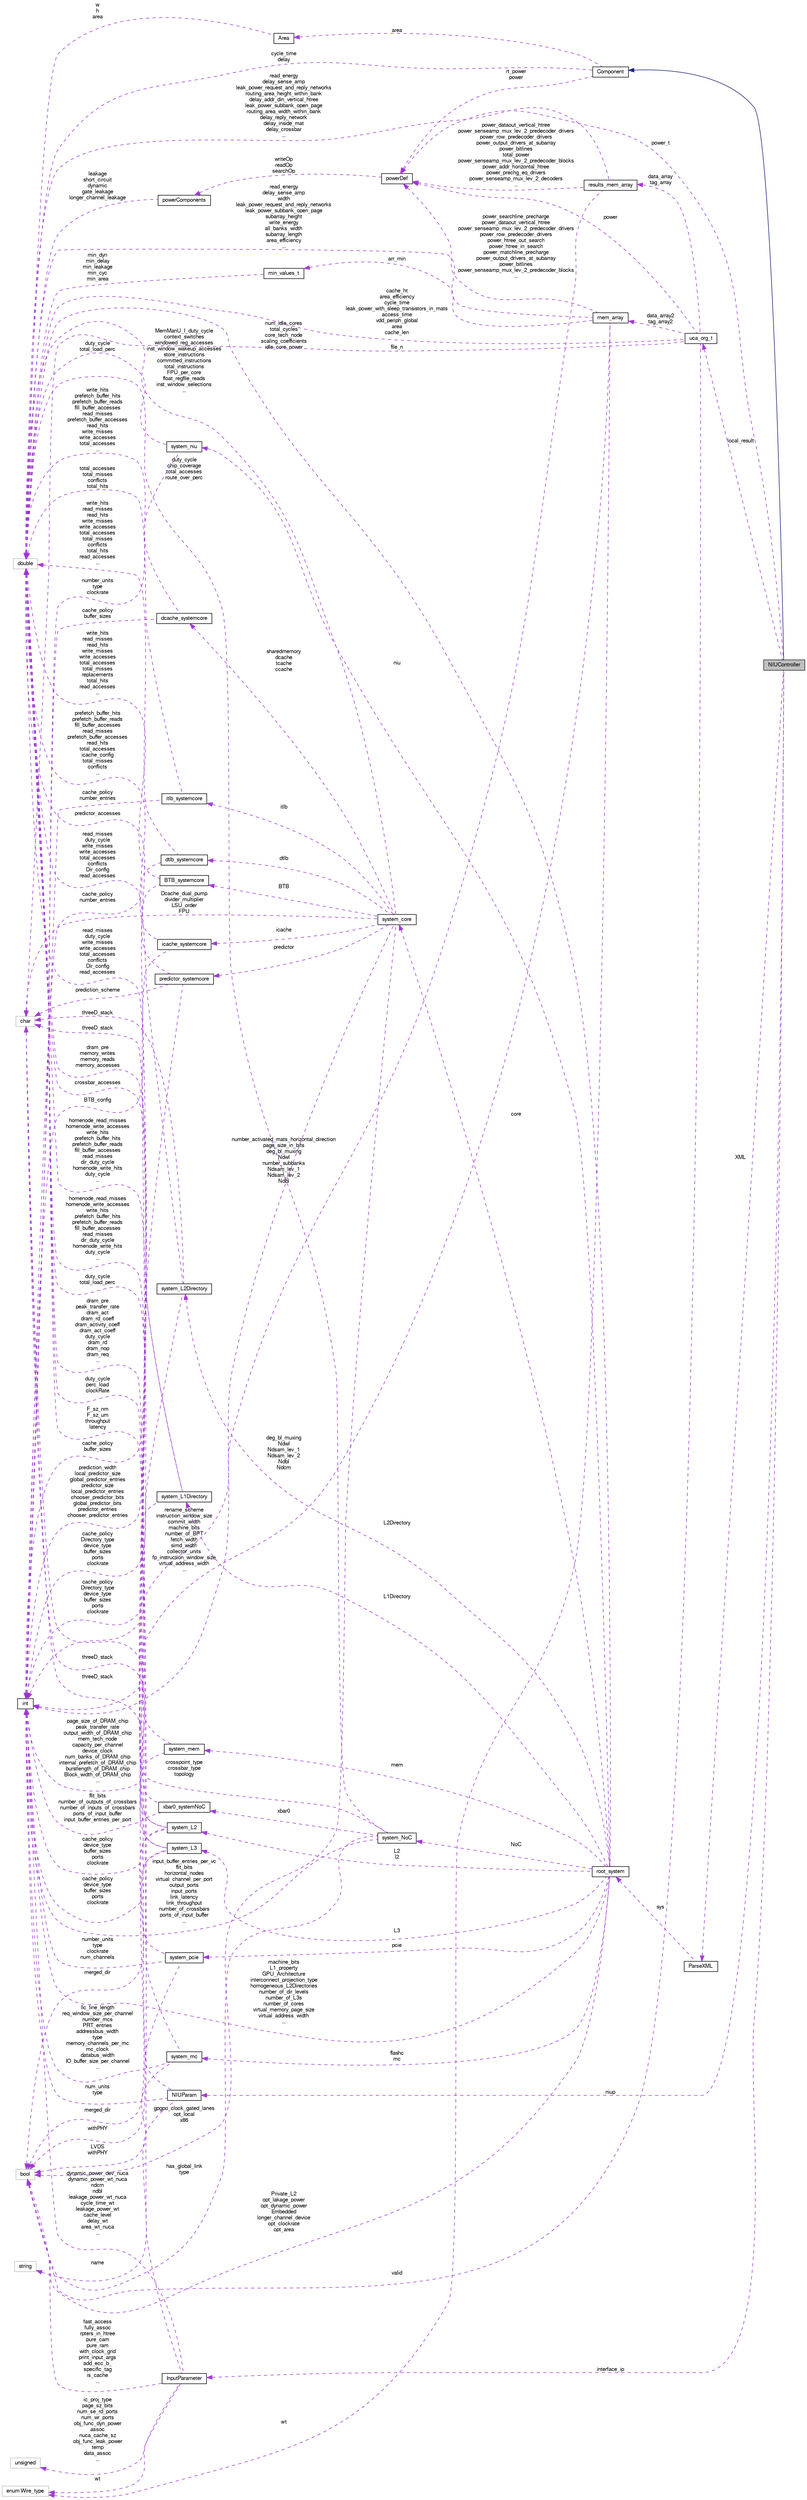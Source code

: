 digraph G
{
  bgcolor="transparent";
  edge [fontname="FreeSans",fontsize="10",labelfontname="FreeSans",labelfontsize="10"];
  node [fontname="FreeSans",fontsize="10",shape=record];
  rankdir=LR;
  Node1 [label="NIUController",height=0.2,width=0.4,color="black", fillcolor="grey75", style="filled" fontcolor="black"];
  Node2 -> Node1 [dir=back,color="midnightblue",fontsize="10",style="solid",fontname="FreeSans"];
  Node2 [label="Component",height=0.2,width=0.4,color="black",URL="$classComponent.html"];
  Node3 -> Node2 [dir=back,color="darkorchid3",fontsize="10",style="dashed",label="cycle_time\ndelay",fontname="FreeSans"];
  Node3 [label="double",height=0.2,width=0.4,color="grey75"];
  Node4 -> Node2 [dir=back,color="darkorchid3",fontsize="10",style="dashed",label="rt_power\npower",fontname="FreeSans"];
  Node4 [label="powerDef",height=0.2,width=0.4,color="black",URL="$classpowerDef.html"];
  Node5 -> Node4 [dir=back,color="darkorchid3",fontsize="10",style="dashed",label="writeOp\nreadOp\nsearchOp",fontname="FreeSans"];
  Node5 [label="powerComponents",height=0.2,width=0.4,color="black",URL="$classpowerComponents.html"];
  Node3 -> Node5 [dir=back,color="darkorchid3",fontsize="10",style="dashed",label="leakage\nshort_circuit\ndynamic\ngate_leakage\nlonger_channel_leakage",fontname="FreeSans"];
  Node6 -> Node2 [dir=back,color="darkorchid3",fontsize="10",style="dashed",label="area",fontname="FreeSans"];
  Node6 [label="Area",height=0.2,width=0.4,color="black",URL="$classArea.html"];
  Node3 -> Node6 [dir=back,color="darkorchid3",fontsize="10",style="dashed",label="w\nh\narea",fontname="FreeSans"];
  Node7 -> Node1 [dir=back,color="darkorchid3",fontsize="10",style="dashed",label="local_result",fontname="FreeSans"];
  Node7 [label="uca_org_t",height=0.2,width=0.4,color="black",URL="$classuca__org__t.html"];
  Node3 -> Node7 [dir=back,color="darkorchid3",fontsize="10",style="dashed",label="cache_ht\narea_efficiency\ncycle_time\nleak_power_with_sleep_transistors_in_mats\naccess_time\nvdd_periph_global\narea\ncache_len",fontname="FreeSans"];
  Node8 -> Node7 [dir=back,color="darkorchid3",fontsize="10",style="dashed",label="file_n",fontname="FreeSans"];
  Node8 [label="char",height=0.2,width=0.4,color="grey75"];
  Node4 -> Node7 [dir=back,color="darkorchid3",fontsize="10",style="dashed",label="power",fontname="FreeSans"];
  Node9 -> Node7 [dir=back,color="darkorchid3",fontsize="10",style="dashed",label="data_array2\ntag_array2",fontname="FreeSans"];
  Node9 [label="mem_array",height=0.2,width=0.4,color="black",URL="$classmem__array.html"];
  Node3 -> Node9 [dir=back,color="darkorchid3",fontsize="10",style="dashed",label="read_energy\ndelay_sense_amp\nwidth\nleak_power_request_and_reply_networks\nleak_power_subbank_open_page\nsubarray_height\nwrite_energy\nall_banks_width\nsubarray_length\narea_efficiency\n...",fontname="FreeSans"];
  Node10 -> Node9 [dir=back,color="darkorchid3",fontsize="10",style="dashed",label="arr_min",fontname="FreeSans"];
  Node10 [label="min_values_t",height=0.2,width=0.4,color="black",URL="$classmin__values__t.html"];
  Node3 -> Node10 [dir=back,color="darkorchid3",fontsize="10",style="dashed",label="min_dyn\nmin_delay\nmin_leakage\nmin_cyc\nmin_area",fontname="FreeSans"];
  Node4 -> Node9 [dir=back,color="darkorchid3",fontsize="10",style="dashed",label="power_searchline_precharge\npower_dataout_vertical_htree\npower_senseamp_mux_lev_2_predecoder_drivers\npower_row_predecoder_drivers\npower_htree_out_search\npower_htree_in_search\npower_matchline_precharge\npower_output_drivers_at_subarray\npower_bitlines\npower_senseamp_mux_lev_2_predecoder_blocks\n...",fontname="FreeSans"];
  Node11 -> Node9 [dir=back,color="darkorchid3",fontsize="10",style="dashed",label="deg_bl_muxing\nNdwl\nNdsam_lev_1\nNdsam_lev_2\nNdbl\nNdcm",fontname="FreeSans"];
  Node11 [label="int",height=0.2,width=0.4,color="black",URL="$classint.html"];
  Node12 -> Node9 [dir=back,color="darkorchid3",fontsize="10",style="dashed",label="wt",fontname="FreeSans"];
  Node12 [label="enum Wire_type",height=0.2,width=0.4,color="grey75"];
  Node13 -> Node7 [dir=back,color="darkorchid3",fontsize="10",style="dashed",label="data_array\ntag_array",fontname="FreeSans"];
  Node13 [label="results_mem_array",height=0.2,width=0.4,color="black",URL="$structresults__mem__array.html"];
  Node3 -> Node13 [dir=back,color="darkorchid3",fontsize="10",style="dashed",label="read_energy\ndelay_sense_amp\nleak_power_request_and_reply_networks\nrouting_area_height_within_bank\ndelay_addr_din_vertical_htree\nleak_power_subbank_open_page\nrouting_area_width_within_bank\ndelay_reply_network\ndelay_inside_mat\ndelay_crossbar\n...",fontname="FreeSans"];
  Node4 -> Node13 [dir=back,color="darkorchid3",fontsize="10",style="dashed",label="power_dataout_vertical_htree\npower_senseamp_mux_lev_2_predecoder_drivers\npower_row_predecoder_drivers\npower_output_drivers_at_subarray\npower_bitlines\ntotal_power\npower_senseamp_mux_lev_2_predecoder_blocks\npower_addr_horizontal_htree\npower_prechg_eq_drivers\npower_senseamp_mux_lev_2_decoders\n...",fontname="FreeSans"];
  Node11 -> Node13 [dir=back,color="darkorchid3",fontsize="10",style="dashed",label="number_activated_mats_horizontal_direction\npage_size_in_bits\ndeg_bl_muxing\nNdwl\nnumber_subbanks\nNdsam_lev_1\nNdsam_lev_2\nNdbl",fontname="FreeSans"];
  Node14 -> Node7 [dir=back,color="darkorchid3",fontsize="10",style="dashed",label="valid",fontname="FreeSans"];
  Node14 [label="bool",height=0.2,width=0.4,color="grey75"];
  Node4 -> Node1 [dir=back,color="darkorchid3",fontsize="10",style="dashed",label="power_t",fontname="FreeSans"];
  Node15 -> Node1 [dir=back,color="darkorchid3",fontsize="10",style="dashed",label="niup",fontname="FreeSans"];
  Node15 [label="NIUParam",height=0.2,width=0.4,color="black",URL="$classNIUParam.html"];
  Node3 -> Node15 [dir=back,color="darkorchid3",fontsize="10",style="dashed",label="duty_cycle\nperc_load\nclockRate",fontname="FreeSans"];
  Node16 -> Node15 [dir=back,color="darkorchid3",fontsize="10",style="dashed",label="name",fontname="FreeSans"];
  Node16 [label="string",height=0.2,width=0.4,color="grey75"];
  Node11 -> Node15 [dir=back,color="darkorchid3",fontsize="10",style="dashed",label="num_units\ntype",fontname="FreeSans"];
  Node17 -> Node1 [dir=back,color="darkorchid3",fontsize="10",style="dashed",label="interface_ip",fontname="FreeSans"];
  Node17 [label="InputParameter",height=0.2,width=0.4,color="black",URL="$classInputParameter.html"];
  Node3 -> Node17 [dir=back,color="darkorchid3",fontsize="10",style="dashed",label="F_sz_nm\nF_sz_um\nthroughput\nlatency",fontname="FreeSans"];
  Node11 -> Node17 [dir=back,color="darkorchid3",fontsize="10",style="dashed",label="dynamic_power_dev_nuca\ndynamic_power_wt_nuca\nndcm\nndbl\nleakage_power_wt_nuca\ncycle_time_wt\nleakage_power_wt\ncache_level\ndelay_wt\narea_wt_nuca\n...",fontname="FreeSans"];
  Node14 -> Node17 [dir=back,color="darkorchid3",fontsize="10",style="dashed",label="fast_access\nfully_assoc\nrpters_in_htree\npure_cam\npure_ram\nwith_clock_grid\nprint_input_args\nadd_ecc_b_\nspecific_tag\nis_cache\n...",fontname="FreeSans"];
  Node12 -> Node17 [dir=back,color="darkorchid3",fontsize="10",style="dashed",label="wt",fontname="FreeSans"];
  Node18 -> Node17 [dir=back,color="darkorchid3",fontsize="10",style="dashed",label="ic_proj_type\npage_sz_bits\nnum_se_rd_ports\nnum_wr_ports\nobj_func_dyn_power\nassoc\nnuca_cache_sz\nobj_func_leak_power\ntemp\ndata_assoc\n...",fontname="FreeSans"];
  Node18 [label="unsigned",height=0.2,width=0.4,color="grey75"];
  Node19 -> Node1 [dir=back,color="darkorchid3",fontsize="10",style="dashed",label="XML",fontname="FreeSans"];
  Node19 [label="ParseXML",height=0.2,width=0.4,color="black",URL="$classParseXML.html"];
  Node20 -> Node19 [dir=back,color="darkorchid3",fontsize="10",style="dashed",label="sys",fontname="FreeSans"];
  Node20 [label="root_system",height=0.2,width=0.4,color="black",URL="$structroot__system.html"];
  Node21 -> Node20 [dir=back,color="darkorchid3",fontsize="10",style="dashed",label="L2\nl2",fontname="FreeSans"];
  Node21 [label="system_L2",height=0.2,width=0.4,color="black",URL="$structsystem__L2.html"];
  Node3 -> Node21 [dir=back,color="darkorchid3",fontsize="10",style="dashed",label="homenode_read_misses\nhomenode_write_accesses\nwrite_hits\nprefetch_buffer_hits\nprefetch_buffer_reads\nfill_buffer_accesses\nread_misses\ndir_duty_cycle\nhomenode_write_hits\nduty_cycle\n...",fontname="FreeSans"];
  Node8 -> Node21 [dir=back,color="darkorchid3",fontsize="10",style="dashed",label="threeD_stack",fontname="FreeSans"];
  Node11 -> Node21 [dir=back,color="darkorchid3",fontsize="10",style="dashed",label="cache_policy\ndevice_type\nbuffer_sizes\nports\nclockrate",fontname="FreeSans"];
  Node14 -> Node21 [dir=back,color="darkorchid3",fontsize="10",style="dashed",label="merged_dir",fontname="FreeSans"];
  Node22 -> Node20 [dir=back,color="darkorchid3",fontsize="10",style="dashed",label="L3",fontname="FreeSans"];
  Node22 [label="system_L3",height=0.2,width=0.4,color="black",URL="$structsystem__L3.html"];
  Node3 -> Node22 [dir=back,color="darkorchid3",fontsize="10",style="dashed",label="homenode_read_misses\nhomenode_write_accesses\nwrite_hits\nprefetch_buffer_hits\nprefetch_buffer_reads\nfill_buffer_accesses\nread_misses\ndir_duty_cycle\nhomenode_write_hits\nduty_cycle\n...",fontname="FreeSans"];
  Node8 -> Node22 [dir=back,color="darkorchid3",fontsize="10",style="dashed",label="threeD_stack",fontname="FreeSans"];
  Node11 -> Node22 [dir=back,color="darkorchid3",fontsize="10",style="dashed",label="cache_policy\ndevice_type\nbuffer_sizes\nports\nclockrate",fontname="FreeSans"];
  Node14 -> Node22 [dir=back,color="darkorchid3",fontsize="10",style="dashed",label="merged_dir",fontname="FreeSans"];
  Node3 -> Node20 [dir=back,color="darkorchid3",fontsize="10",style="dashed",label="num_idle_cores\ntotal_cycles\ncore_tech_node\nscaling_coefficients\nidle_core_power",fontname="FreeSans"];
  Node23 -> Node20 [dir=back,color="darkorchid3",fontsize="10",style="dashed",label="L2Directory",fontname="FreeSans"];
  Node23 [label="system_L2Directory",height=0.2,width=0.4,color="black",URL="$structsystem__L2Directory.html"];
  Node3 -> Node23 [dir=back,color="darkorchid3",fontsize="10",style="dashed",label="read_misses\nduty_cycle\nwrite_misses\nwrite_accesses\ntotal_accesses\nconflicts\nDir_config\nread_accesses",fontname="FreeSans"];
  Node8 -> Node23 [dir=back,color="darkorchid3",fontsize="10",style="dashed",label="threeD_stack",fontname="FreeSans"];
  Node11 -> Node23 [dir=back,color="darkorchid3",fontsize="10",style="dashed",label="cache_policy\nDirectory_type\ndevice_type\nbuffer_sizes\nports\nclockrate",fontname="FreeSans"];
  Node24 -> Node20 [dir=back,color="darkorchid3",fontsize="10",style="dashed",label="flashc\nmc",fontname="FreeSans"];
  Node24 [label="system_mc",height=0.2,width=0.4,color="black",URL="$structsystem__mc.html"];
  Node3 -> Node24 [dir=back,color="darkorchid3",fontsize="10",style="dashed",label="dram_pre\npeak_transfer_rate\ndram_act\ndram_rd_coeff\ndram_activity_coeff\ndram_act_coeff\nduty_cycle\ndram_rd\ndram_nop\ndram_req\n...",fontname="FreeSans"];
  Node11 -> Node24 [dir=back,color="darkorchid3",fontsize="10",style="dashed",label="llc_line_length\nreq_window_size_per_channel\nnumber_mcs\nPRT_entries\naddressbus_width\ntype\nmemory_channels_per_mc\nmc_clock\ndatabus_width\nIO_buffer_size_per_channel\n...",fontname="FreeSans"];
  Node14 -> Node24 [dir=back,color="darkorchid3",fontsize="10",style="dashed",label="LVDS\nwithPHY",fontname="FreeSans"];
  Node25 -> Node20 [dir=back,color="darkorchid3",fontsize="10",style="dashed",label="mem",fontname="FreeSans"];
  Node25 [label="system_mem",height=0.2,width=0.4,color="black",URL="$structsystem__mem.html"];
  Node3 -> Node25 [dir=back,color="darkorchid3",fontsize="10",style="dashed",label="dram_pre\nmemory_writes\nmemory_reads\nmemory_accesses",fontname="FreeSans"];
  Node11 -> Node25 [dir=back,color="darkorchid3",fontsize="10",style="dashed",label="page_size_of_DRAM_chip\npeak_transfer_rate\noutput_width_of_DRAM_chip\nmem_tech_node\ncapacity_per_channel\ndevice_clock\nnum_banks_of_DRAM_chip\ninternal_prefetch_of_DRAM_chip\nburstlength_of_DRAM_chip\nBlock_width_of_DRAM_chip\n...",fontname="FreeSans"];
  Node26 -> Node20 [dir=back,color="darkorchid3",fontsize="10",style="dashed",label="L1Directory",fontname="FreeSans"];
  Node26 [label="system_L1Directory",height=0.2,width=0.4,color="black",URL="$structsystem__L1Directory.html"];
  Node3 -> Node26 [dir=back,color="darkorchid3",fontsize="10",style="dashed",label="read_misses\nduty_cycle\nwrite_misses\nwrite_accesses\ntotal_accesses\nconflicts\nDir_config\nread_accesses",fontname="FreeSans"];
  Node8 -> Node26 [dir=back,color="darkorchid3",fontsize="10",style="dashed",label="threeD_stack",fontname="FreeSans"];
  Node11 -> Node26 [dir=back,color="darkorchid3",fontsize="10",style="dashed",label="cache_policy\nDirectory_type\ndevice_type\nbuffer_sizes\nports\nclockrate",fontname="FreeSans"];
  Node27 -> Node20 [dir=back,color="darkorchid3",fontsize="10",style="dashed",label="niu",fontname="FreeSans"];
  Node27 [label="system_niu",height=0.2,width=0.4,color="black",URL="$structsystem__niu.html"];
  Node3 -> Node27 [dir=back,color="darkorchid3",fontsize="10",style="dashed",label="duty_cycle\ntotal_load_perc",fontname="FreeSans"];
  Node11 -> Node27 [dir=back,color="darkorchid3",fontsize="10",style="dashed",label="number_units\ntype\nclockrate",fontname="FreeSans"];
  Node28 -> Node20 [dir=back,color="darkorchid3",fontsize="10",style="dashed",label="core",fontname="FreeSans"];
  Node28 [label="system_core",height=0.2,width=0.4,color="black",URL="$structsystem__core.html"];
  Node29 -> Node28 [dir=back,color="darkorchid3",fontsize="10",style="dashed",label="predictor",fontname="FreeSans"];
  Node29 [label="predictor_systemcore",height=0.2,width=0.4,color="black",URL="$structpredictor__systemcore.html"];
  Node3 -> Node29 [dir=back,color="darkorchid3",fontsize="10",style="dashed",label="predictor_accesses",fontname="FreeSans"];
  Node8 -> Node29 [dir=back,color="darkorchid3",fontsize="10",style="dashed",label="prediction_scheme",fontname="FreeSans"];
  Node11 -> Node29 [dir=back,color="darkorchid3",fontsize="10",style="dashed",label="prediction_width\nlocal_predictor_size\nglobal_predictor_entries\npredictor_size\nlocal_predictor_entries\nchooser_predictor_bits\nglobal_predictor_bits\npredictor_entries\nchooser_predictor_entries",fontname="FreeSans"];
  Node30 -> Node28 [dir=back,color="darkorchid3",fontsize="10",style="dashed",label="BTB",fontname="FreeSans"];
  Node30 [label="BTB_systemcore",height=0.2,width=0.4,color="black",URL="$structBTB__systemcore.html"];
  Node3 -> Node30 [dir=back,color="darkorchid3",fontsize="10",style="dashed",label="write_hits\nread_misses\nread_hits\nwrite_misses\nwrite_accesses\ntotal_accesses\ntotal_misses\nreplacements\ntotal_hits\nread_accesses\n...",fontname="FreeSans"];
  Node11 -> Node30 [dir=back,color="darkorchid3",fontsize="10",style="dashed",label="BTB_config",fontname="FreeSans"];
  Node3 -> Node28 [dir=back,color="darkorchid3",fontsize="10",style="dashed",label="MemManU_I_duty_cycle\ncontext_switches\nwindowed_reg_accesses\ninst_window_wakeup_accesses\nstore_instructions\ncommitted_instructions\ntotal_instructions\nFPU_per_core\nfloat_regfile_reads\ninst_window_selections\n...",fontname="FreeSans"];
  Node31 -> Node28 [dir=back,color="darkorchid3",fontsize="10",style="dashed",label="itlb",fontname="FreeSans"];
  Node31 [label="itlb_systemcore",height=0.2,width=0.4,color="black",URL="$structitlb__systemcore.html"];
  Node3 -> Node31 [dir=back,color="darkorchid3",fontsize="10",style="dashed",label="total_accesses\ntotal_misses\nconflicts\ntotal_hits",fontname="FreeSans"];
  Node11 -> Node31 [dir=back,color="darkorchid3",fontsize="10",style="dashed",label="cache_policy\nnumber_entries",fontname="FreeSans"];
  Node32 -> Node28 [dir=back,color="darkorchid3",fontsize="10",style="dashed",label="icache",fontname="FreeSans"];
  Node32 [label="icache_systemcore",height=0.2,width=0.4,color="black",URL="$structicache__systemcore.html"];
  Node3 -> Node32 [dir=back,color="darkorchid3",fontsize="10",style="dashed",label="prefetch_buffer_hits\nprefetch_buffer_reads\nfill_buffer_accesses\nread_misses\nprefetch_buffer_accesses\nread_hits\ntotal_accesses\nicache_config\ntotal_misses\nconflicts\n...",fontname="FreeSans"];
  Node11 -> Node32 [dir=back,color="darkorchid3",fontsize="10",style="dashed",label="cache_policy\nbuffer_sizes",fontname="FreeSans"];
  Node8 -> Node28 [dir=back,color="darkorchid3",fontsize="10",style="dashed",label="Dcache_dual_pump\ndivider_multiplier\nLSU_order\nFPU",fontname="FreeSans"];
  Node11 -> Node28 [dir=back,color="darkorchid3",fontsize="10",style="dashed",label="rename_scheme\ninstruction_window_size\ncommit_width\nmachine_bits\nnumber_of_BPT\nfetch_width\nsimd_width\ncollector_units\nfp_instruction_window_size\nvirtual_address_width\n...",fontname="FreeSans"];
  Node33 -> Node28 [dir=back,color="darkorchid3",fontsize="10",style="dashed",label="sharedmemory\ndcache\ntcache\nccache",fontname="FreeSans"];
  Node33 [label="dcache_systemcore",height=0.2,width=0.4,color="black",URL="$structdcache__systemcore.html"];
  Node3 -> Node33 [dir=back,color="darkorchid3",fontsize="10",style="dashed",label="write_hits\nprefetch_buffer_hits\nprefetch_buffer_reads\nfill_buffer_accesses\nread_misses\nprefetch_buffer_accesses\nread_hits\nwrite_misses\nwrite_accesses\ntotal_accesses\n...",fontname="FreeSans"];
  Node11 -> Node33 [dir=back,color="darkorchid3",fontsize="10",style="dashed",label="cache_policy\nbuffer_sizes",fontname="FreeSans"];
  Node14 -> Node28 [dir=back,color="darkorchid3",fontsize="10",style="dashed",label="gpgpu_clock_gated_lanes\nopt_local\nx86",fontname="FreeSans"];
  Node34 -> Node28 [dir=back,color="darkorchid3",fontsize="10",style="dashed",label="dtlb",fontname="FreeSans"];
  Node34 [label="dtlb_systemcore",height=0.2,width=0.4,color="black",URL="$structdtlb__systemcore.html"];
  Node3 -> Node34 [dir=back,color="darkorchid3",fontsize="10",style="dashed",label="write_hits\nread_misses\nread_hits\nwrite_misses\nwrite_accesses\ntotal_accesses\ntotal_misses\nconflicts\ntotal_hits\nread_accesses\n...",fontname="FreeSans"];
  Node11 -> Node34 [dir=back,color="darkorchid3",fontsize="10",style="dashed",label="cache_policy\nnumber_entries",fontname="FreeSans"];
  Node11 -> Node20 [dir=back,color="darkorchid3",fontsize="10",style="dashed",label="machine_bits\nL1_property\nGPU_Architecture\ninterconnect_projection_type\nhomogeneous_L2Directories\nnumber_of_dir_levels\nnumber_of_L3s\nnumber_of_cores\nvirtual_memory_page_size\nvirtual_address_width\n...",fontname="FreeSans"];
  Node14 -> Node20 [dir=back,color="darkorchid3",fontsize="10",style="dashed",label="Private_L2\nopt_lakage_power\nopt_dynamic_power\nEmbedded\nlonger_channel_device\nopt_clockrate\nopt_area",fontname="FreeSans"];
  Node35 -> Node20 [dir=back,color="darkorchid3",fontsize="10",style="dashed",label="NoC",fontname="FreeSans"];
  Node35 [label="system_NoC",height=0.2,width=0.4,color="black",URL="$structsystem__NoC.html"];
  Node3 -> Node35 [dir=back,color="darkorchid3",fontsize="10",style="dashed",label="duty_cycle\nchip_coverage\ntotal_accesses\nroute_over_perc",fontname="FreeSans"];
  Node8 -> Node35 [dir=back,color="darkorchid3",fontsize="10",style="dashed",label="crosspoint_type\ncrossbar_type\ntopology",fontname="FreeSans"];
  Node11 -> Node35 [dir=back,color="darkorchid3",fontsize="10",style="dashed",label="input_buffer_entries_per_vc\nflit_bits\nhorizontal_nodes\nvirtual_channel_per_port\noutput_ports\ninput_ports\nlink_latency\nlink_throughput\nnumber_of_crossbars\nports_of_input_buffer\n...",fontname="FreeSans"];
  Node14 -> Node35 [dir=back,color="darkorchid3",fontsize="10",style="dashed",label="has_global_link\ntype",fontname="FreeSans"];
  Node36 -> Node35 [dir=back,color="darkorchid3",fontsize="10",style="dashed",label="xbar0",fontname="FreeSans"];
  Node36 [label="xbar0_systemNoC",height=0.2,width=0.4,color="black",URL="$structxbar0__systemNoC.html"];
  Node3 -> Node36 [dir=back,color="darkorchid3",fontsize="10",style="dashed",label="crossbar_accesses",fontname="FreeSans"];
  Node11 -> Node36 [dir=back,color="darkorchid3",fontsize="10",style="dashed",label="flit_bits\nnumber_of_outputs_of_crossbars\nnumber_of_inputs_of_crossbars\nports_of_input_buffer\ninput_buffer_entries_per_port",fontname="FreeSans"];
  Node37 -> Node20 [dir=back,color="darkorchid3",fontsize="10",style="dashed",label="pcie",fontname="FreeSans"];
  Node37 [label="system_pcie",height=0.2,width=0.4,color="black",URL="$structsystem__pcie.html"];
  Node3 -> Node37 [dir=back,color="darkorchid3",fontsize="10",style="dashed",label="duty_cycle\ntotal_load_perc",fontname="FreeSans"];
  Node11 -> Node37 [dir=back,color="darkorchid3",fontsize="10",style="dashed",label="number_units\ntype\nclockrate\nnum_channels",fontname="FreeSans"];
  Node14 -> Node37 [dir=back,color="darkorchid3",fontsize="10",style="dashed",label="withPHY",fontname="FreeSans"];
}
